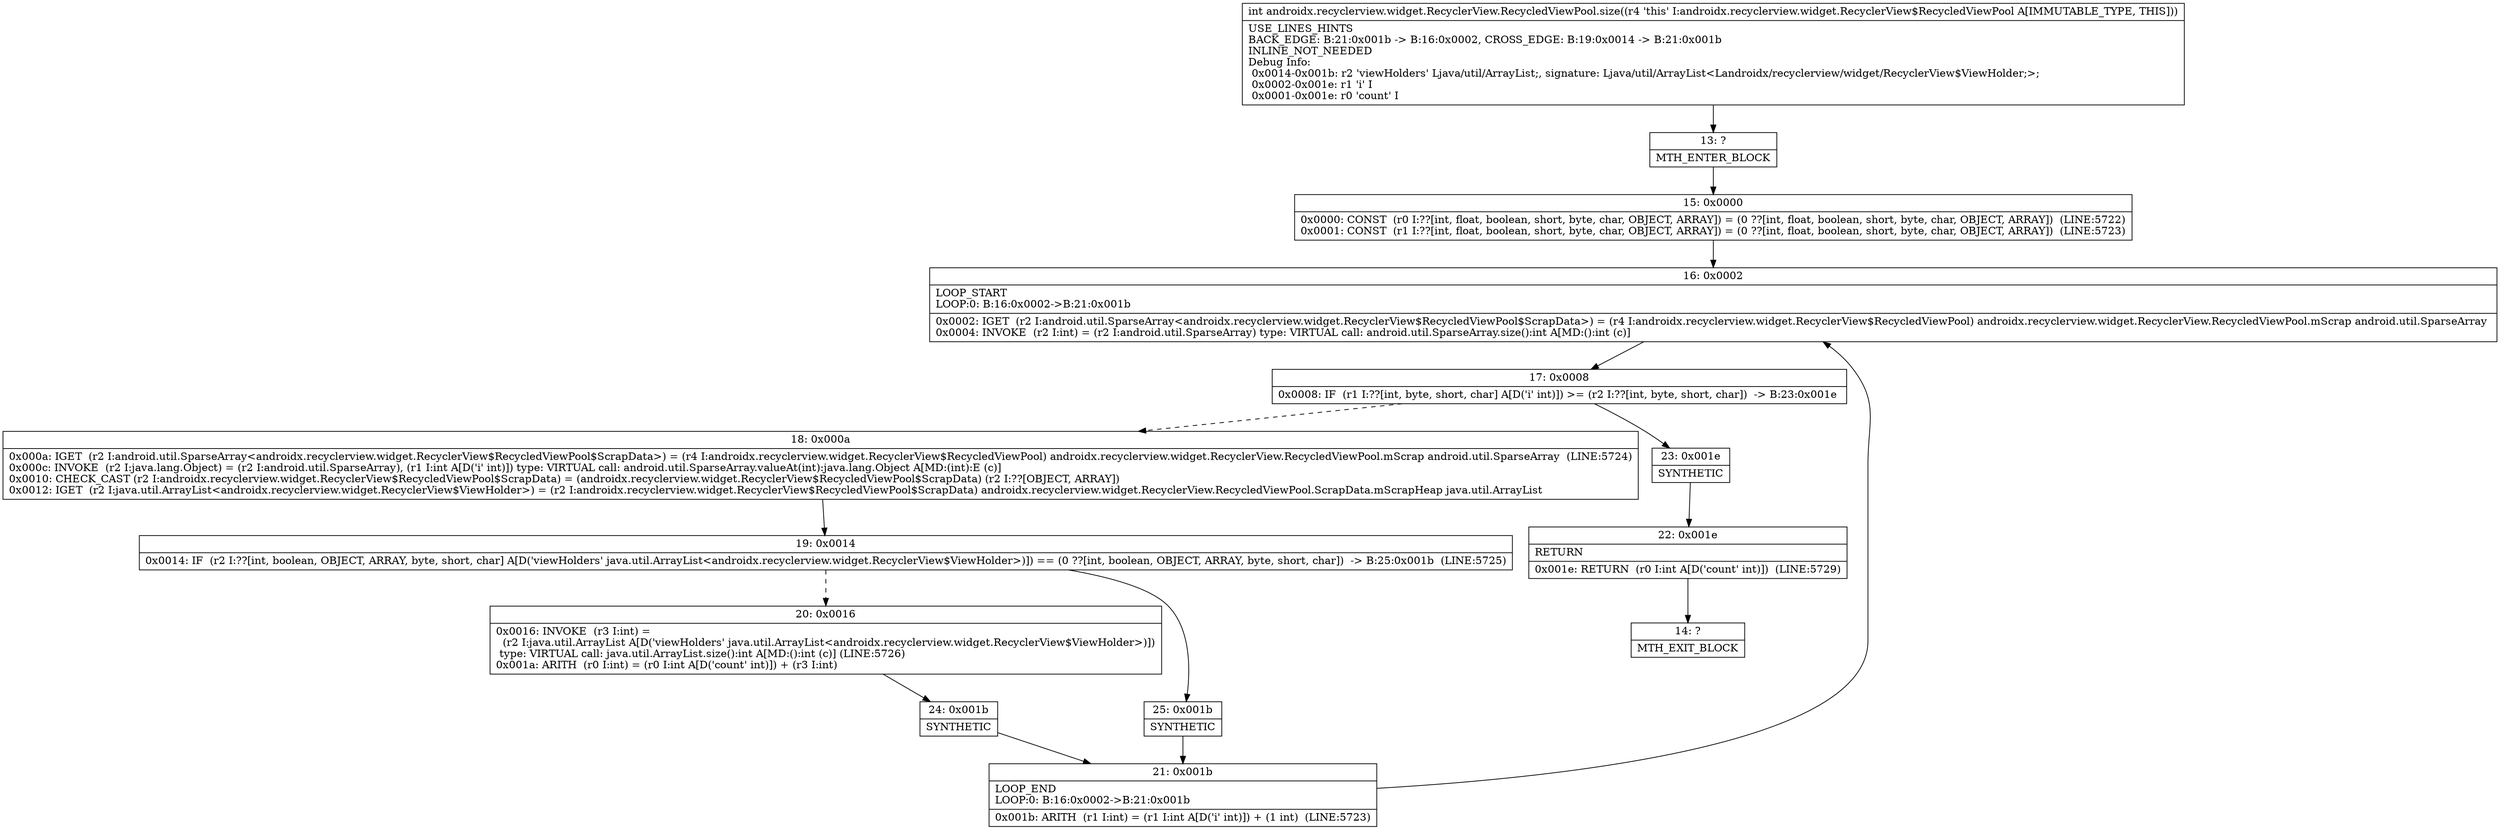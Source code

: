 digraph "CFG forandroidx.recyclerview.widget.RecyclerView.RecycledViewPool.size()I" {
Node_13 [shape=record,label="{13\:\ ?|MTH_ENTER_BLOCK\l}"];
Node_15 [shape=record,label="{15\:\ 0x0000|0x0000: CONST  (r0 I:??[int, float, boolean, short, byte, char, OBJECT, ARRAY]) = (0 ??[int, float, boolean, short, byte, char, OBJECT, ARRAY])  (LINE:5722)\l0x0001: CONST  (r1 I:??[int, float, boolean, short, byte, char, OBJECT, ARRAY]) = (0 ??[int, float, boolean, short, byte, char, OBJECT, ARRAY])  (LINE:5723)\l}"];
Node_16 [shape=record,label="{16\:\ 0x0002|LOOP_START\lLOOP:0: B:16:0x0002\-\>B:21:0x001b\l|0x0002: IGET  (r2 I:android.util.SparseArray\<androidx.recyclerview.widget.RecyclerView$RecycledViewPool$ScrapData\>) = (r4 I:androidx.recyclerview.widget.RecyclerView$RecycledViewPool) androidx.recyclerview.widget.RecyclerView.RecycledViewPool.mScrap android.util.SparseArray \l0x0004: INVOKE  (r2 I:int) = (r2 I:android.util.SparseArray) type: VIRTUAL call: android.util.SparseArray.size():int A[MD:():int (c)]\l}"];
Node_17 [shape=record,label="{17\:\ 0x0008|0x0008: IF  (r1 I:??[int, byte, short, char] A[D('i' int)]) \>= (r2 I:??[int, byte, short, char])  \-\> B:23:0x001e \l}"];
Node_18 [shape=record,label="{18\:\ 0x000a|0x000a: IGET  (r2 I:android.util.SparseArray\<androidx.recyclerview.widget.RecyclerView$RecycledViewPool$ScrapData\>) = (r4 I:androidx.recyclerview.widget.RecyclerView$RecycledViewPool) androidx.recyclerview.widget.RecyclerView.RecycledViewPool.mScrap android.util.SparseArray  (LINE:5724)\l0x000c: INVOKE  (r2 I:java.lang.Object) = (r2 I:android.util.SparseArray), (r1 I:int A[D('i' int)]) type: VIRTUAL call: android.util.SparseArray.valueAt(int):java.lang.Object A[MD:(int):E (c)]\l0x0010: CHECK_CAST (r2 I:androidx.recyclerview.widget.RecyclerView$RecycledViewPool$ScrapData) = (androidx.recyclerview.widget.RecyclerView$RecycledViewPool$ScrapData) (r2 I:??[OBJECT, ARRAY]) \l0x0012: IGET  (r2 I:java.util.ArrayList\<androidx.recyclerview.widget.RecyclerView$ViewHolder\>) = (r2 I:androidx.recyclerview.widget.RecyclerView$RecycledViewPool$ScrapData) androidx.recyclerview.widget.RecyclerView.RecycledViewPool.ScrapData.mScrapHeap java.util.ArrayList \l}"];
Node_19 [shape=record,label="{19\:\ 0x0014|0x0014: IF  (r2 I:??[int, boolean, OBJECT, ARRAY, byte, short, char] A[D('viewHolders' java.util.ArrayList\<androidx.recyclerview.widget.RecyclerView$ViewHolder\>)]) == (0 ??[int, boolean, OBJECT, ARRAY, byte, short, char])  \-\> B:25:0x001b  (LINE:5725)\l}"];
Node_20 [shape=record,label="{20\:\ 0x0016|0x0016: INVOKE  (r3 I:int) = \l  (r2 I:java.util.ArrayList A[D('viewHolders' java.util.ArrayList\<androidx.recyclerview.widget.RecyclerView$ViewHolder\>)])\l type: VIRTUAL call: java.util.ArrayList.size():int A[MD:():int (c)] (LINE:5726)\l0x001a: ARITH  (r0 I:int) = (r0 I:int A[D('count' int)]) + (r3 I:int) \l}"];
Node_24 [shape=record,label="{24\:\ 0x001b|SYNTHETIC\l}"];
Node_21 [shape=record,label="{21\:\ 0x001b|LOOP_END\lLOOP:0: B:16:0x0002\-\>B:21:0x001b\l|0x001b: ARITH  (r1 I:int) = (r1 I:int A[D('i' int)]) + (1 int)  (LINE:5723)\l}"];
Node_25 [shape=record,label="{25\:\ 0x001b|SYNTHETIC\l}"];
Node_23 [shape=record,label="{23\:\ 0x001e|SYNTHETIC\l}"];
Node_22 [shape=record,label="{22\:\ 0x001e|RETURN\l|0x001e: RETURN  (r0 I:int A[D('count' int)])  (LINE:5729)\l}"];
Node_14 [shape=record,label="{14\:\ ?|MTH_EXIT_BLOCK\l}"];
MethodNode[shape=record,label="{int androidx.recyclerview.widget.RecyclerView.RecycledViewPool.size((r4 'this' I:androidx.recyclerview.widget.RecyclerView$RecycledViewPool A[IMMUTABLE_TYPE, THIS]))  | USE_LINES_HINTS\lBACK_EDGE: B:21:0x001b \-\> B:16:0x0002, CROSS_EDGE: B:19:0x0014 \-\> B:21:0x001b\lINLINE_NOT_NEEDED\lDebug Info:\l  0x0014\-0x001b: r2 'viewHolders' Ljava\/util\/ArrayList;, signature: Ljava\/util\/ArrayList\<Landroidx\/recyclerview\/widget\/RecyclerView$ViewHolder;\>;\l  0x0002\-0x001e: r1 'i' I\l  0x0001\-0x001e: r0 'count' I\l}"];
MethodNode -> Node_13;Node_13 -> Node_15;
Node_15 -> Node_16;
Node_16 -> Node_17;
Node_17 -> Node_18[style=dashed];
Node_17 -> Node_23;
Node_18 -> Node_19;
Node_19 -> Node_20[style=dashed];
Node_19 -> Node_25;
Node_20 -> Node_24;
Node_24 -> Node_21;
Node_21 -> Node_16;
Node_25 -> Node_21;
Node_23 -> Node_22;
Node_22 -> Node_14;
}

